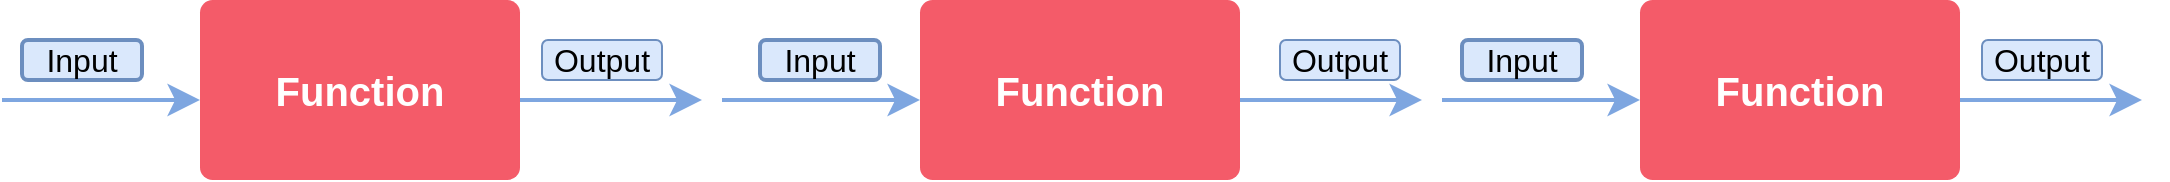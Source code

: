 <mxfile version="15.3.1" type="device"><diagram id="6a731a19-8d31-9384-78a2-239565b7b9f0" name="Page-1"><mxGraphModel dx="1673" dy="829" grid="1" gridSize="10" guides="1" tooltips="1" connect="1" arrows="1" fold="1" page="1" pageScale="1" pageWidth="1169" pageHeight="827" background="#FFFFFF" math="0" shadow="0"><root><mxCell id="0"/><mxCell id="1" parent="0"/><mxCell id="1760" value="&lt;font style=&quot;font-size: 20px&quot; color=&quot;#ffffff&quot;&gt;Function&lt;/font&gt;" style="rounded=1;whiteSpace=wrap;html=1;shadow=0;labelBackgroundColor=none;strokeColor=none;strokeWidth=3;fillColor=#F45B69;fontFamily=Helvetica;fontSize=14;fontColor=#E4FDE1;align=center;spacing=5;fontStyle=1;arcSize=7;perimeterSpacing=2;" parent="1" vertex="1"><mxGeometry x="139" y="150" width="160" height="90" as="geometry"/></mxCell><mxCell id="tI7WNEAV2tQg2jmV-a6n-1779" value="" style="endArrow=classic;html=1;fillColor=#F45B69;endSize=10;startSize=10;curved=1;strokeWidth=2;sketch=0;shadow=0;labelBackgroundColor=#114B5F;fontColor=#E4FDE1;strokeColor=#7EA6E0;" parent="1" edge="1"><mxGeometry width="50" height="50" relative="1" as="geometry"><mxPoint x="40" y="200" as="sourcePoint"/><mxPoint x="139" y="200" as="targetPoint"/></mxGeometry></mxCell><mxCell id="tI7WNEAV2tQg2jmV-a6n-1780" value="" style="endArrow=classic;html=1;fillColor=#F45B69;jumpSize=15;endSize=10;startSize=10;strokeWidth=2;labelBackgroundColor=#114B5F;fontColor=#E4FDE1;strokeColor=#7EA6E0;" parent="1" edge="1"><mxGeometry width="50" height="50" relative="1" as="geometry"><mxPoint x="299" y="200" as="sourcePoint"/><mxPoint x="390" y="200" as="targetPoint"/></mxGeometry></mxCell><mxCell id="zaiu0x7x3csYG41GcLt0-1770" value="&lt;font style=&quot;font-size: 20px&quot; color=&quot;#ffffff&quot;&gt;Function&lt;/font&gt;" style="rounded=1;whiteSpace=wrap;html=1;shadow=0;labelBackgroundColor=none;strokeColor=none;strokeWidth=3;fillColor=#F45B69;fontFamily=Helvetica;fontSize=14;fontColor=#E4FDE1;align=center;spacing=5;fontStyle=1;arcSize=7;perimeterSpacing=2;" parent="1" vertex="1"><mxGeometry x="499" y="150" width="160" height="90" as="geometry"/></mxCell><mxCell id="zaiu0x7x3csYG41GcLt0-1771" value="" style="endArrow=classic;html=1;fillColor=#F45B69;endSize=10;startSize=10;curved=1;strokeWidth=2;sketch=0;shadow=0;labelBackgroundColor=#114B5F;fontColor=#E4FDE1;strokeColor=#7EA6E0;" parent="1" edge="1"><mxGeometry width="50" height="50" relative="1" as="geometry"><mxPoint x="400" y="200" as="sourcePoint"/><mxPoint x="499" y="200" as="targetPoint"/></mxGeometry></mxCell><mxCell id="zaiu0x7x3csYG41GcLt0-1773" value="" style="endArrow=classic;html=1;fillColor=#F45B69;jumpSize=15;endSize=10;startSize=10;strokeWidth=2;labelBackgroundColor=#114B5F;fontColor=#E4FDE1;strokeColor=#7EA6E0;" parent="1" edge="1"><mxGeometry width="50" height="50" relative="1" as="geometry"><mxPoint x="659" y="200" as="sourcePoint"/><mxPoint x="750" y="200" as="targetPoint"/></mxGeometry></mxCell><mxCell id="zaiu0x7x3csYG41GcLt0-1775" value="&lt;font style=&quot;font-size: 20px&quot; color=&quot;#ffffff&quot;&gt;Function&lt;/font&gt;" style="rounded=1;whiteSpace=wrap;html=1;shadow=0;labelBackgroundColor=none;strokeColor=none;strokeWidth=3;fillColor=#F45B69;fontFamily=Helvetica;fontSize=14;fontColor=#E4FDE1;align=center;spacing=5;fontStyle=1;arcSize=7;perimeterSpacing=2;" parent="1" vertex="1"><mxGeometry x="859" y="150" width="160" height="90" as="geometry"/></mxCell><mxCell id="zaiu0x7x3csYG41GcLt0-1776" value="" style="endArrow=classic;html=1;fillColor=#F45B69;endSize=10;startSize=10;curved=1;strokeWidth=2;sketch=0;shadow=0;labelBackgroundColor=#114B5F;fontColor=#E4FDE1;strokeColor=#7EA6E0;" parent="1" edge="1"><mxGeometry width="50" height="50" relative="1" as="geometry"><mxPoint x="760" y="200" as="sourcePoint"/><mxPoint x="859" y="200" as="targetPoint"/></mxGeometry></mxCell><mxCell id="zaiu0x7x3csYG41GcLt0-1778" value="" style="endArrow=classic;html=1;fillColor=#F45B69;jumpSize=15;endSize=10;startSize=10;strokeWidth=2;labelBackgroundColor=#114B5F;fontColor=#E4FDE1;strokeColor=#7EA6E0;" parent="1" edge="1"><mxGeometry width="50" height="50" relative="1" as="geometry"><mxPoint x="1019" y="200" as="sourcePoint"/><mxPoint x="1110" y="200" as="targetPoint"/></mxGeometry></mxCell><mxCell id="nXmkj64HLWVbdlm8aK_B-1760" value="&lt;span style=&quot;font-size: 16px&quot;&gt;Input&lt;/span&gt;" style="text;html=1;strokeColor=#6c8ebf;fillColor=#dae8fc;align=center;verticalAlign=middle;whiteSpace=wrap;rounded=1;strokeWidth=2;" vertex="1" parent="1"><mxGeometry x="50" y="170" width="60" height="20" as="geometry"/></mxCell><mxCell id="nXmkj64HLWVbdlm8aK_B-1761" value="&lt;font style=&quot;font-size: 16px&quot;&gt;Output&lt;/font&gt;" style="text;html=1;strokeColor=#6c8ebf;fillColor=#dae8fc;align=center;verticalAlign=middle;whiteSpace=wrap;rounded=1;" vertex="1" parent="1"><mxGeometry x="310" y="170" width="60" height="20" as="geometry"/></mxCell><mxCell id="nXmkj64HLWVbdlm8aK_B-1762" value="&lt;span style=&quot;font-size: 16px&quot;&gt;Input&lt;/span&gt;" style="text;html=1;strokeColor=#6c8ebf;fillColor=#dae8fc;align=center;verticalAlign=middle;whiteSpace=wrap;rounded=1;strokeWidth=2;" vertex="1" parent="1"><mxGeometry x="419" y="170" width="60" height="20" as="geometry"/></mxCell><mxCell id="nXmkj64HLWVbdlm8aK_B-1763" value="&lt;font style=&quot;font-size: 16px&quot;&gt;Output&lt;/font&gt;" style="text;html=1;strokeColor=#6c8ebf;fillColor=#dae8fc;align=center;verticalAlign=middle;whiteSpace=wrap;rounded=1;" vertex="1" parent="1"><mxGeometry x="679" y="170" width="60" height="20" as="geometry"/></mxCell><mxCell id="nXmkj64HLWVbdlm8aK_B-1764" value="&lt;span style=&quot;font-size: 16px&quot;&gt;Input&lt;/span&gt;" style="text;html=1;strokeColor=#6c8ebf;fillColor=#dae8fc;align=center;verticalAlign=middle;whiteSpace=wrap;rounded=1;strokeWidth=2;" vertex="1" parent="1"><mxGeometry x="770" y="170" width="60" height="20" as="geometry"/></mxCell><mxCell id="nXmkj64HLWVbdlm8aK_B-1765" value="&lt;font style=&quot;font-size: 16px&quot;&gt;Output&lt;/font&gt;" style="text;html=1;strokeColor=#6c8ebf;fillColor=#dae8fc;align=center;verticalAlign=middle;whiteSpace=wrap;rounded=1;" vertex="1" parent="1"><mxGeometry x="1030" y="170" width="60" height="20" as="geometry"/></mxCell></root></mxGraphModel></diagram></mxfile>